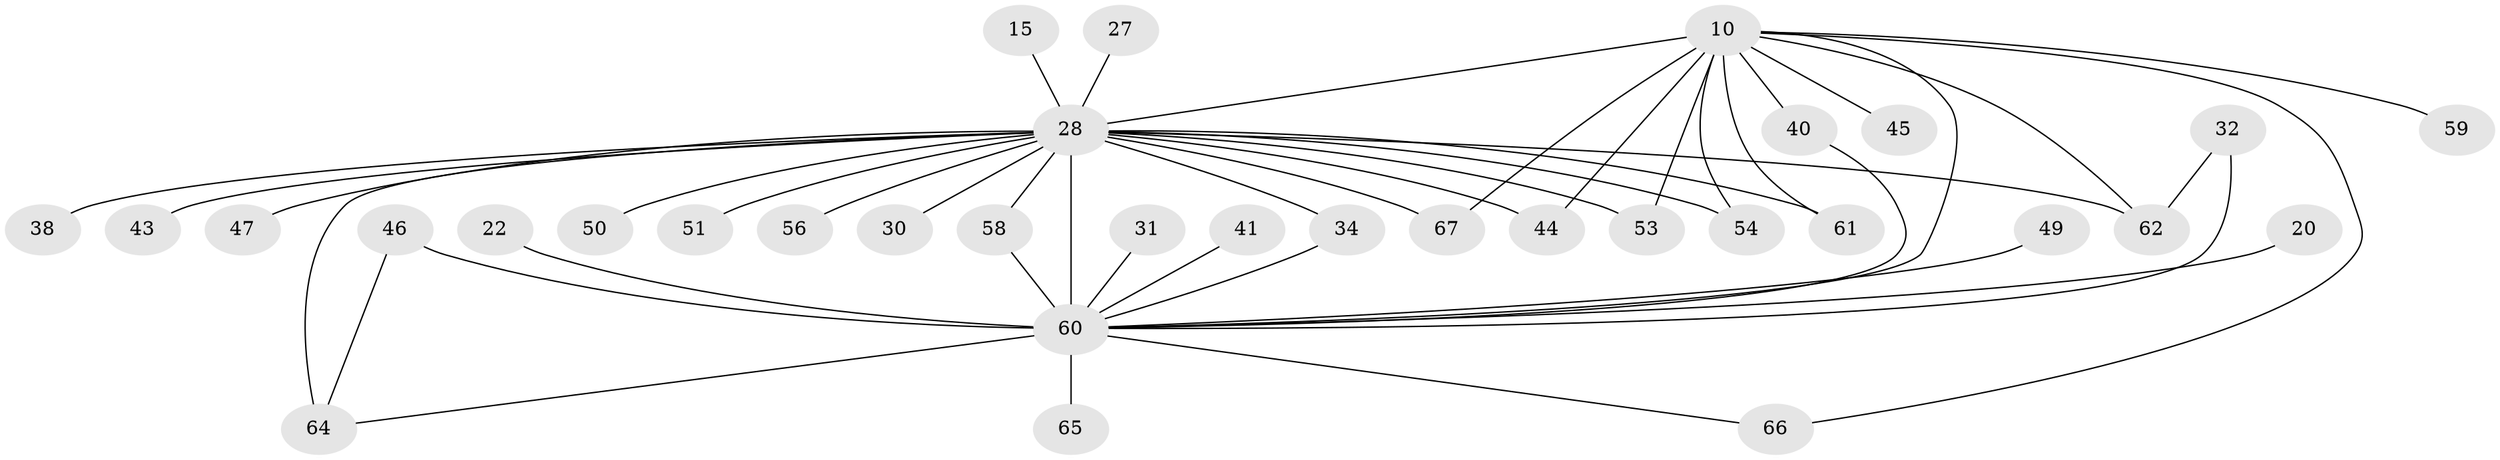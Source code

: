 // original degree distribution, {16: 0.014925373134328358, 15: 0.05970149253731343, 14: 0.014925373134328358, 26: 0.029850746268656716, 18: 0.029850746268656716, 3: 0.13432835820895522, 5: 0.014925373134328358, 4: 0.07462686567164178, 2: 0.6119402985074627, 6: 0.014925373134328358}
// Generated by graph-tools (version 1.1) at 2025/43/03/09/25 04:43:53]
// undirected, 33 vertices, 46 edges
graph export_dot {
graph [start="1"]
  node [color=gray90,style=filled];
  10 [super="+3"];
  15;
  20;
  22;
  27;
  28 [super="+12+8+6"];
  30;
  31;
  32;
  34;
  38;
  40;
  41;
  43;
  44 [super="+16"];
  45;
  46;
  47;
  49 [super="+39"];
  50;
  51;
  53 [super="+19+29"];
  54 [super="+23+33"];
  56;
  58;
  59;
  60 [super="+55+9+57"];
  61;
  62 [super="+11+21+48"];
  64 [super="+63+42"];
  65;
  66;
  67;
  10 -- 40;
  10 -- 44;
  10 -- 45 [weight=2];
  10 -- 53 [weight=2];
  10 -- 54 [weight=2];
  10 -- 59 [weight=2];
  10 -- 66;
  10 -- 67;
  10 -- 61;
  10 -- 28 [weight=9];
  10 -- 60 [weight=8];
  10 -- 62;
  15 -- 28 [weight=2];
  20 -- 60 [weight=2];
  22 -- 60 [weight=2];
  27 -- 28 [weight=2];
  28 -- 64 [weight=7];
  28 -- 67;
  28 -- 30 [weight=2];
  28 -- 43;
  28 -- 47;
  28 -- 51 [weight=2];
  28 -- 56;
  28 -- 58;
  28 -- 60 [weight=22];
  28 -- 61;
  28 -- 62 [weight=6];
  28 -- 53 [weight=3];
  28 -- 34;
  28 -- 38 [weight=2];
  28 -- 50 [weight=2];
  28 -- 54 [weight=2];
  28 -- 44;
  31 -- 60 [weight=2];
  32 -- 62;
  32 -- 60;
  34 -- 60;
  40 -- 60;
  41 -- 60;
  46 -- 64;
  46 -- 60;
  49 -- 60 [weight=3];
  58 -- 60;
  60 -- 64;
  60 -- 65 [weight=2];
  60 -- 66;
}

